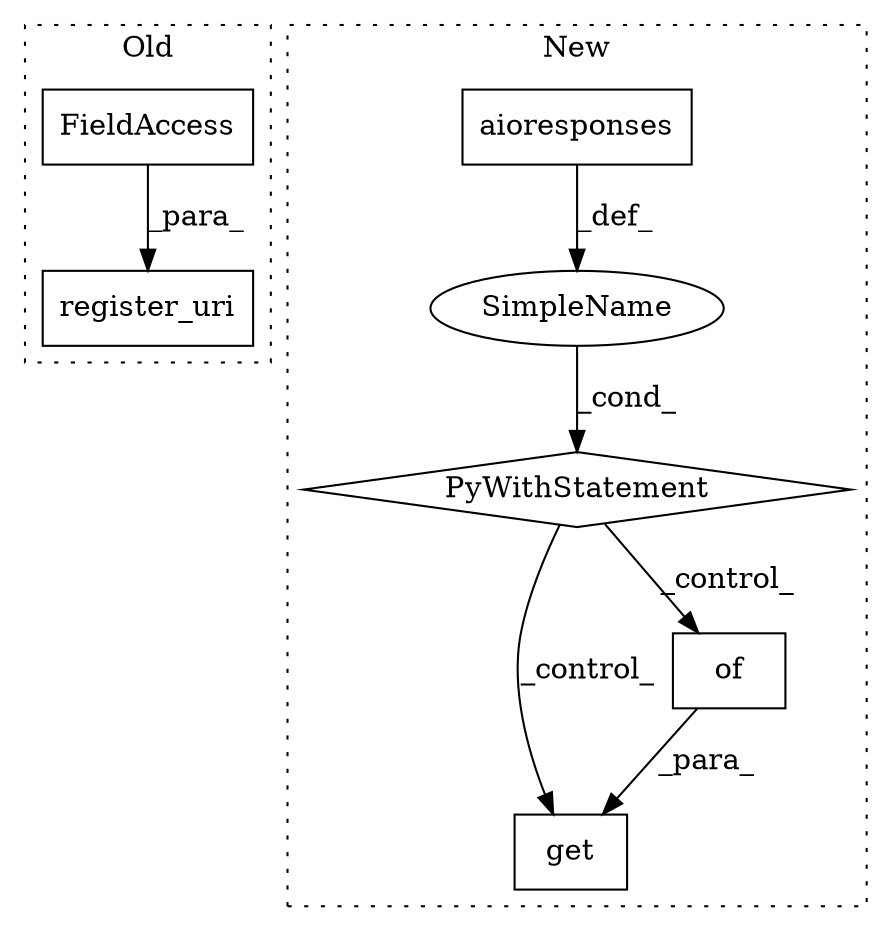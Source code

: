 digraph G {
subgraph cluster0 {
1 [label="register_uri" a="32" s="5225,5268" l="13,1" shape="box"];
6 [label="FieldAccess" a="22" s="5238" l="13" shape="box"];
label = "Old";
style="dotted";
}
subgraph cluster1 {
2 [label="get" a="32" s="5212,5274" l="4,1" shape="box"];
3 [label="SimpleName" a="42" s="" l="" shape="ellipse"];
4 [label="PyWithStatement" a="104" s="5153,5177" l="10,2" shape="diamond"];
5 [label="aioresponses" a="32" s="5163" l="14" shape="box"];
7 [label="of" a="32" s="5237,5273" l="3,1" shape="box"];
label = "New";
style="dotted";
}
3 -> 4 [label="_cond_"];
4 -> 2 [label="_control_"];
4 -> 7 [label="_control_"];
5 -> 3 [label="_def_"];
6 -> 1 [label="_para_"];
7 -> 2 [label="_para_"];
}